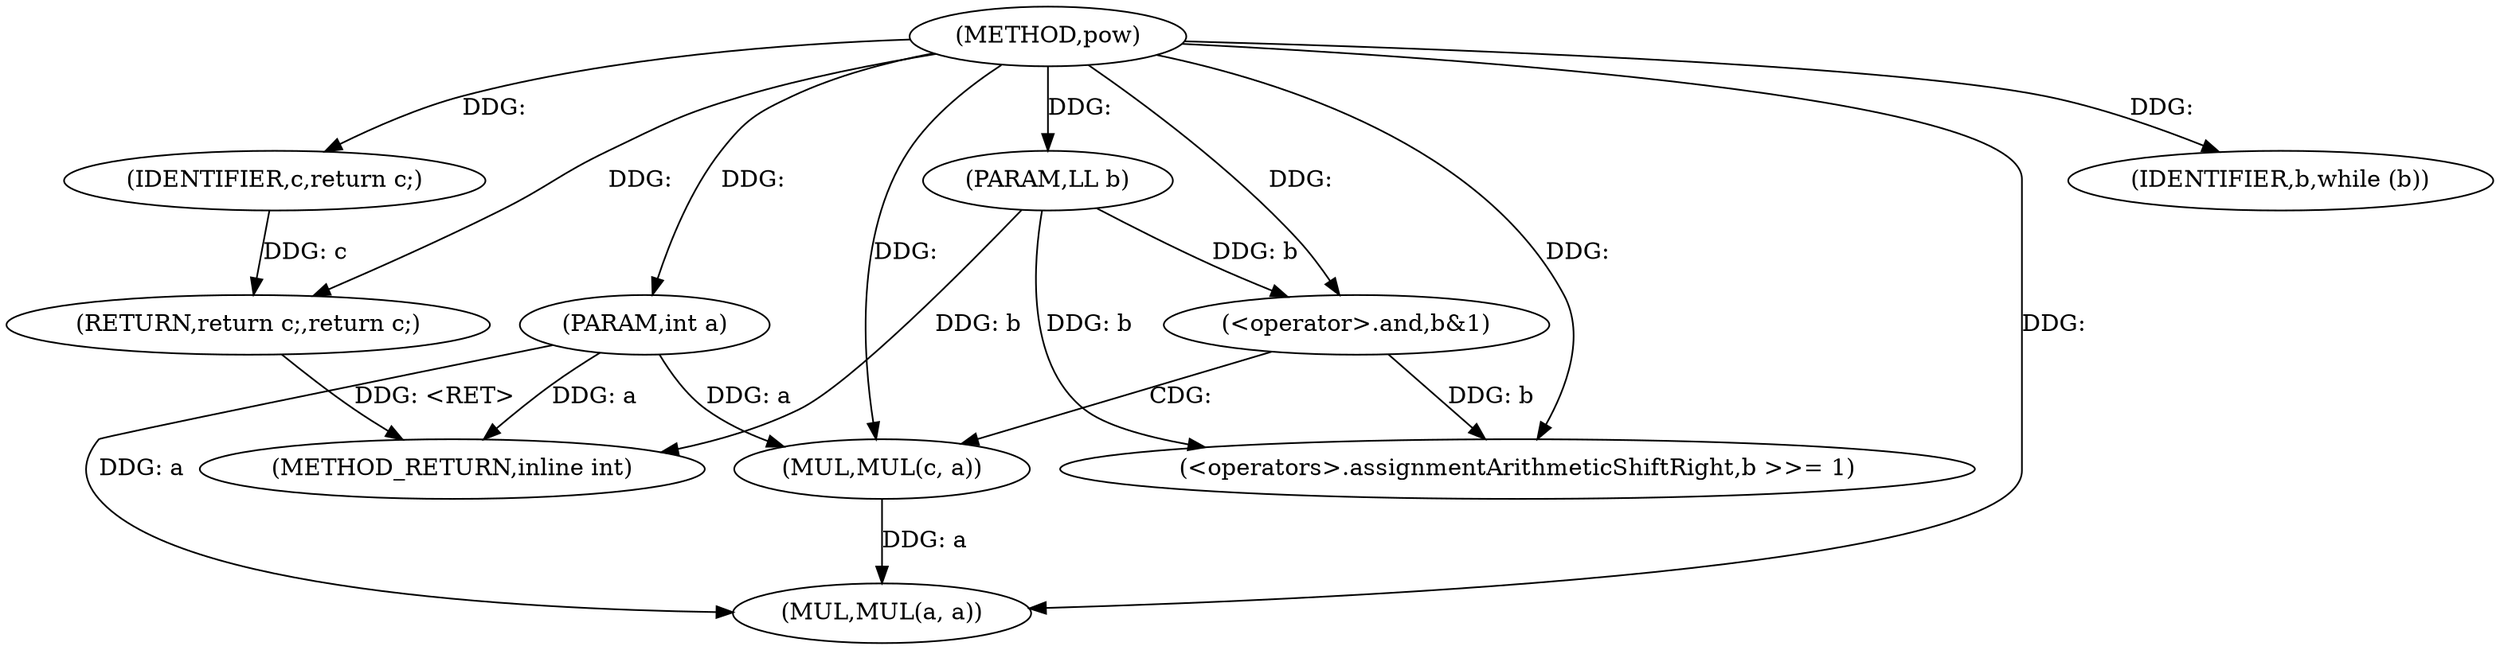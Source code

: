 digraph "pow" {  
"1002176" [label = "(METHOD,pow)" ]
"1002200" [label = "(METHOD_RETURN,inline int)" ]
"1002177" [label = "(PARAM,int a)" ]
"1002178" [label = "(PARAM,LL b)" ]
"1002198" [label = "(RETURN,return c;,return c;)" ]
"1002182" [label = "(IDENTIFIER,b,while (b))" ]
"1002199" [label = "(IDENTIFIER,c,return c;)" ]
"1002185" [label = "(<operator>.and,b&1)" ]
"1002188" [label = "(MUL,MUL(c, a))" ]
"1002192" [label = "(MUL,MUL(a, a))" ]
"1002195" [label = "(<operators>.assignmentArithmeticShiftRight,b >>= 1)" ]
  "1002198" -> "1002200"  [ label = "DDG: <RET>"] 
  "1002177" -> "1002200"  [ label = "DDG: a"] 
  "1002178" -> "1002200"  [ label = "DDG: b"] 
  "1002176" -> "1002177"  [ label = "DDG: "] 
  "1002176" -> "1002178"  [ label = "DDG: "] 
  "1002199" -> "1002198"  [ label = "DDG: c"] 
  "1002176" -> "1002198"  [ label = "DDG: "] 
  "1002176" -> "1002182"  [ label = "DDG: "] 
  "1002176" -> "1002199"  [ label = "DDG: "] 
  "1002178" -> "1002185"  [ label = "DDG: b"] 
  "1002176" -> "1002185"  [ label = "DDG: "] 
  "1002176" -> "1002188"  [ label = "DDG: "] 
  "1002177" -> "1002188"  [ label = "DDG: a"] 
  "1002188" -> "1002192"  [ label = "DDG: a"] 
  "1002177" -> "1002192"  [ label = "DDG: a"] 
  "1002176" -> "1002192"  [ label = "DDG: "] 
  "1002185" -> "1002195"  [ label = "DDG: b"] 
  "1002178" -> "1002195"  [ label = "DDG: b"] 
  "1002176" -> "1002195"  [ label = "DDG: "] 
  "1002185" -> "1002188"  [ label = "CDG: "] 
}
